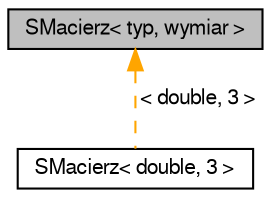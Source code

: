 digraph "SMacierz&lt; typ, wymiar &gt;"
{
 // LATEX_PDF_SIZE
  edge [fontname="FreeSans",fontsize="10",labelfontname="FreeSans",labelfontsize="10"];
  node [fontname="FreeSans",fontsize="10",shape=record];
  Node1 [label="SMacierz\< typ, wymiar \>",height=0.2,width=0.4,color="black", fillcolor="grey75", style="filled", fontcolor="black",tooltip="Szblon klasy Macierz."];
  Node1 -> Node2 [dir="back",color="orange",fontsize="10",style="dashed",label=" \< double, 3 \>" ,fontname="FreeSans"];
  Node2 [label="SMacierz\< double, 3 \>",height=0.2,width=0.4,color="black", fillcolor="white", style="filled",URL="$a00093.html",tooltip=" "];
}
